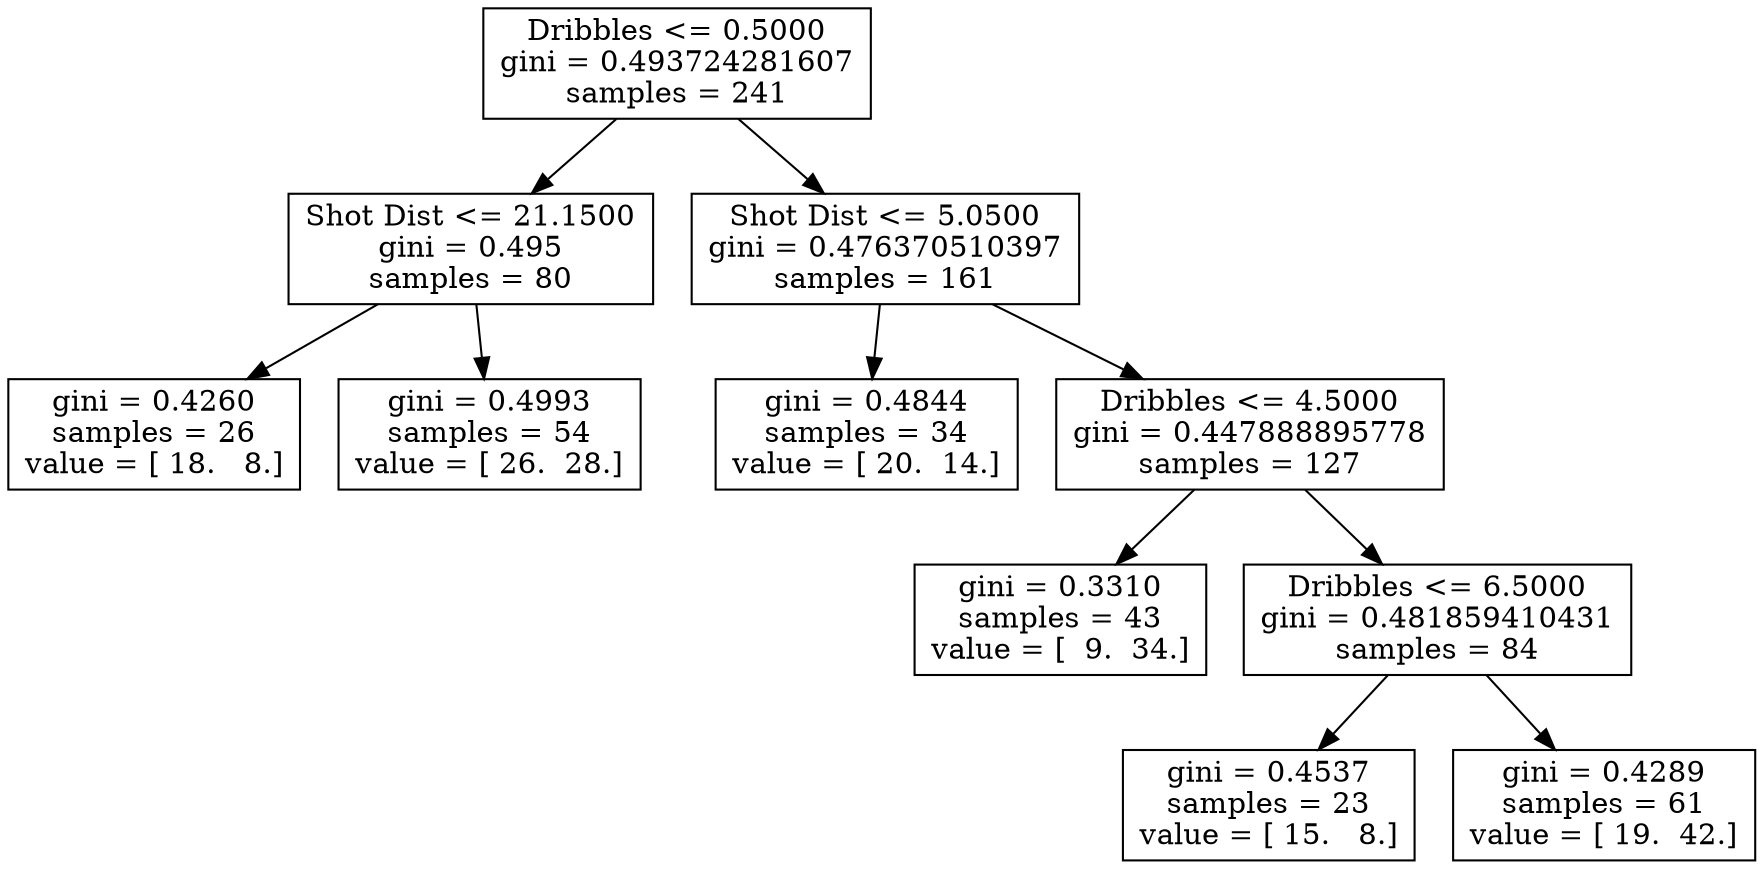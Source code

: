 digraph Tree {
0 [label="Dribbles <= 0.5000\ngini = 0.493724281607\nsamples = 241", shape="box"] ;
1 [label="Shot Dist <= 21.1500\ngini = 0.495\nsamples = 80", shape="box"] ;
0 -> 1 ;
2 [label="gini = 0.4260\nsamples = 26\nvalue = [ 18.   8.]", shape="box"] ;
1 -> 2 ;
3 [label="gini = 0.4993\nsamples = 54\nvalue = [ 26.  28.]", shape="box"] ;
1 -> 3 ;
4 [label="Shot Dist <= 5.0500\ngini = 0.476370510397\nsamples = 161", shape="box"] ;
0 -> 4 ;
5 [label="gini = 0.4844\nsamples = 34\nvalue = [ 20.  14.]", shape="box"] ;
4 -> 5 ;
6 [label="Dribbles <= 4.5000\ngini = 0.447888895778\nsamples = 127", shape="box"] ;
4 -> 6 ;
7 [label="gini = 0.3310\nsamples = 43\nvalue = [  9.  34.]", shape="box"] ;
6 -> 7 ;
8 [label="Dribbles <= 6.5000\ngini = 0.481859410431\nsamples = 84", shape="box"] ;
6 -> 8 ;
9 [label="gini = 0.4537\nsamples = 23\nvalue = [ 15.   8.]", shape="box"] ;
8 -> 9 ;
10 [label="gini = 0.4289\nsamples = 61\nvalue = [ 19.  42.]", shape="box"] ;
8 -> 10 ;
}